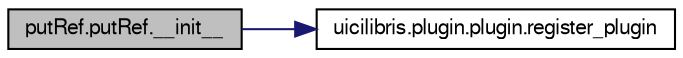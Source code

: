 digraph G
{
  edge [fontname="FreeSans",fontsize="10",labelfontname="FreeSans",labelfontsize="10"];
  node [fontname="FreeSans",fontsize="10",shape=record];
  rankdir="LR";
  Node1 [label="putRef.putRef.__init__",height=0.2,width=0.4,color="black", fillcolor="grey75", style="filled" fontcolor="black"];
  Node1 -> Node2 [color="midnightblue",fontsize="10",style="solid",fontname="FreeSans"];
  Node2 [label="uicilibris.plugin.plugin.register_plugin",height=0.2,width=0.4,color="black", fillcolor="white", style="filled",URL="$namespaceuicilibris_1_1plugin_1_1plugin.html#ad569df9399bc9af44e1e90bb4d820701"];
}
